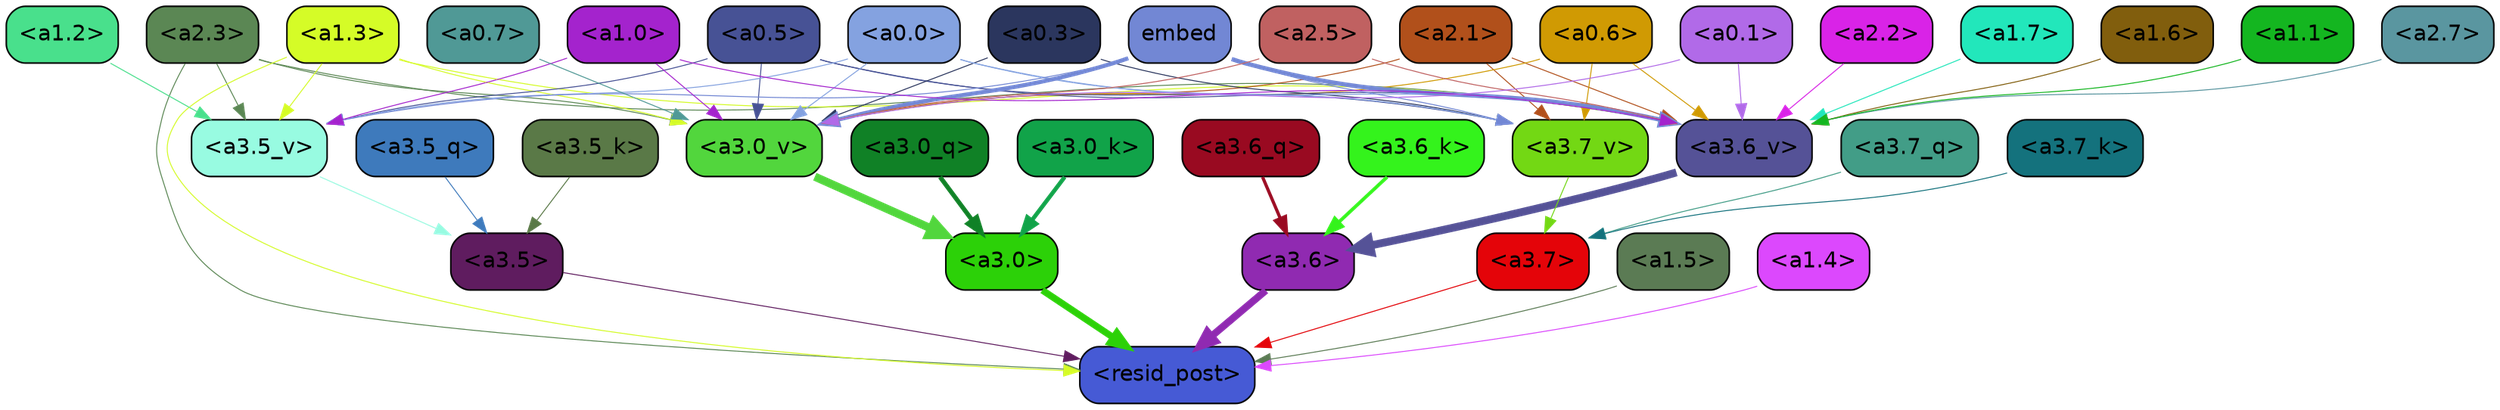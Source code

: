 strict digraph "" {
	graph [bgcolor=transparent,
		layout=dot,
		overlap=false,
		splines=true
	];
	"<a3.7>"	[color=black,
		fillcolor="#e40409",
		fontname=Helvetica,
		shape=box,
		style="filled, rounded"];
	"<resid_post>"	[color=black,
		fillcolor="#465ad5",
		fontname=Helvetica,
		shape=box,
		style="filled, rounded"];
	"<a3.7>" -> "<resid_post>"	[color="#e40409",
		penwidth=0.6239100098609924];
	"<a3.6>"	[color=black,
		fillcolor="#902ab1",
		fontname=Helvetica,
		shape=box,
		style="filled, rounded"];
	"<a3.6>" -> "<resid_post>"	[color="#902ab1",
		penwidth=4.569062113761902];
	"<a3.5>"	[color=black,
		fillcolor="#5f1c5f",
		fontname=Helvetica,
		shape=box,
		style="filled, rounded"];
	"<a3.5>" -> "<resid_post>"	[color="#5f1c5f",
		penwidth=0.6];
	"<a3.0>"	[color=black,
		fillcolor="#2cd108",
		fontname=Helvetica,
		shape=box,
		style="filled, rounded"];
	"<a3.0>" -> "<resid_post>"	[color="#2cd108",
		penwidth=4.283544182777405];
	"<a2.3>"	[color=black,
		fillcolor="#5b8754",
		fontname=Helvetica,
		shape=box,
		style="filled, rounded"];
	"<a2.3>" -> "<resid_post>"	[color="#5b8754",
		penwidth=0.6];
	"<a3.6_v>"	[color=black,
		fillcolor="#555297",
		fontname=Helvetica,
		shape=box,
		style="filled, rounded"];
	"<a2.3>" -> "<a3.6_v>"	[color="#5b8754",
		penwidth=0.6];
	"<a3.5_v>"	[color=black,
		fillcolor="#98fbe1",
		fontname=Helvetica,
		shape=box,
		style="filled, rounded"];
	"<a2.3>" -> "<a3.5_v>"	[color="#5b8754",
		penwidth=0.6];
	"<a3.0_v>"	[color=black,
		fillcolor="#52d63d",
		fontname=Helvetica,
		shape=box,
		style="filled, rounded"];
	"<a2.3>" -> "<a3.0_v>"	[color="#5b8754",
		penwidth=0.6];
	"<a1.5>"	[color=black,
		fillcolor="#5b7b54",
		fontname=Helvetica,
		shape=box,
		style="filled, rounded"];
	"<a1.5>" -> "<resid_post>"	[color="#5b7b54",
		penwidth=0.6];
	"<a1.4>"	[color=black,
		fillcolor="#dc48fd",
		fontname=Helvetica,
		shape=box,
		style="filled, rounded"];
	"<a1.4>" -> "<resid_post>"	[color="#dc48fd",
		penwidth=0.6];
	"<a1.3>"	[color=black,
		fillcolor="#d5fc27",
		fontname=Helvetica,
		shape=box,
		style="filled, rounded"];
	"<a1.3>" -> "<resid_post>"	[color="#d5fc27",
		penwidth=0.6];
	"<a1.3>" -> "<a3.6_v>"	[color="#d5fc27",
		penwidth=0.6];
	"<a1.3>" -> "<a3.5_v>"	[color="#d5fc27",
		penwidth=0.6];
	"<a1.3>" -> "<a3.0_v>"	[color="#d5fc27",
		penwidth=0.6];
	"<a3.7_q>"	[color=black,
		fillcolor="#429d87",
		fontname=Helvetica,
		shape=box,
		style="filled, rounded"];
	"<a3.7_q>" -> "<a3.7>"	[color="#429d87",
		penwidth=0.6];
	"<a3.6_q>"	[color=black,
		fillcolor="#990a21",
		fontname=Helvetica,
		shape=box,
		style="filled, rounded"];
	"<a3.6_q>" -> "<a3.6>"	[color="#990a21",
		penwidth=2.0344843566417694];
	"<a3.5_q>"	[color=black,
		fillcolor="#3e7abc",
		fontname=Helvetica,
		shape=box,
		style="filled, rounded"];
	"<a3.5_q>" -> "<a3.5>"	[color="#3e7abc",
		penwidth=0.6];
	"<a3.0_q>"	[color=black,
		fillcolor="#108126",
		fontname=Helvetica,
		shape=box,
		style="filled, rounded"];
	"<a3.0_q>" -> "<a3.0>"	[color="#108126",
		penwidth=2.863015294075012];
	"<a3.7_k>"	[color=black,
		fillcolor="#14727d",
		fontname=Helvetica,
		shape=box,
		style="filled, rounded"];
	"<a3.7_k>" -> "<a3.7>"	[color="#14727d",
		penwidth=0.6];
	"<a3.6_k>"	[color=black,
		fillcolor="#34f31c",
		fontname=Helvetica,
		shape=box,
		style="filled, rounded"];
	"<a3.6_k>" -> "<a3.6>"	[color="#34f31c",
		penwidth=2.1770318150520325];
	"<a3.5_k>"	[color=black,
		fillcolor="#5a7947",
		fontname=Helvetica,
		shape=box,
		style="filled, rounded"];
	"<a3.5_k>" -> "<a3.5>"	[color="#5a7947",
		penwidth=0.6];
	"<a3.0_k>"	[color=black,
		fillcolor="#11a349",
		fontname=Helvetica,
		shape=box,
		style="filled, rounded"];
	"<a3.0_k>" -> "<a3.0>"	[color="#11a349",
		penwidth=2.6323853135108948];
	"<a3.7_v>"	[color=black,
		fillcolor="#73d814",
		fontname=Helvetica,
		shape=box,
		style="filled, rounded"];
	"<a3.7_v>" -> "<a3.7>"	[color="#73d814",
		penwidth=0.6];
	"<a3.6_v>" -> "<a3.6>"	[color="#555297",
		penwidth=4.972373723983765];
	"<a3.5_v>" -> "<a3.5>"	[color="#98fbe1",
		penwidth=0.6];
	"<a3.0_v>" -> "<a3.0>"	[color="#52d63d",
		penwidth=5.1638524532318115];
	"<a2.1>"	[color=black,
		fillcolor="#b1501b",
		fontname=Helvetica,
		shape=box,
		style="filled, rounded"];
	"<a2.1>" -> "<a3.7_v>"	[color="#b1501b",
		penwidth=0.6];
	"<a2.1>" -> "<a3.6_v>"	[color="#b1501b",
		penwidth=0.6];
	"<a2.1>" -> "<a3.0_v>"	[color="#b1501b",
		penwidth=0.6];
	"<a0.6>"	[color=black,
		fillcolor="#d09a03",
		fontname=Helvetica,
		shape=box,
		style="filled, rounded"];
	"<a0.6>" -> "<a3.7_v>"	[color="#d09a03",
		penwidth=0.6];
	"<a0.6>" -> "<a3.6_v>"	[color="#d09a03",
		penwidth=0.6];
	"<a0.6>" -> "<a3.0_v>"	[color="#d09a03",
		penwidth=0.6];
	"<a0.5>"	[color=black,
		fillcolor="#475295",
		fontname=Helvetica,
		shape=box,
		style="filled, rounded"];
	"<a0.5>" -> "<a3.7_v>"	[color="#475295",
		penwidth=0.6];
	"<a0.5>" -> "<a3.6_v>"	[color="#475295",
		penwidth=0.6];
	"<a0.5>" -> "<a3.5_v>"	[color="#475295",
		penwidth=0.6];
	"<a0.5>" -> "<a3.0_v>"	[color="#475295",
		penwidth=0.6];
	"<a0.3>"	[color=black,
		fillcolor="#2b365e",
		fontname=Helvetica,
		shape=box,
		style="filled, rounded"];
	"<a0.3>" -> "<a3.7_v>"	[color="#2b365e",
		penwidth=0.6];
	"<a0.3>" -> "<a3.0_v>"	[color="#2b365e",
		penwidth=0.6];
	"<a0.0>"	[color=black,
		fillcolor="#84a2e0",
		fontname=Helvetica,
		shape=box,
		style="filled, rounded"];
	"<a0.0>" -> "<a3.7_v>"	[color="#84a2e0",
		penwidth=0.6];
	"<a0.0>" -> "<a3.6_v>"	[color="#84a2e0",
		penwidth=0.6];
	"<a0.0>" -> "<a3.5_v>"	[color="#84a2e0",
		penwidth=0.6];
	"<a0.0>" -> "<a3.0_v>"	[color="#84a2e0",
		penwidth=0.6];
	embed	[color=black,
		fillcolor="#7287d4",
		fontname=Helvetica,
		shape=box,
		style="filled, rounded"];
	embed -> "<a3.7_v>"	[color="#7287d4",
		penwidth=0.6];
	embed -> "<a3.6_v>"	[color="#7287d4",
		penwidth=2.7369276881217957];
	embed -> "<a3.5_v>"	[color="#7287d4",
		penwidth=0.6];
	embed -> "<a3.0_v>"	[color="#7287d4",
		penwidth=2.5778204202651978];
	"<a2.7>"	[color=black,
		fillcolor="#5a96a0",
		fontname=Helvetica,
		shape=box,
		style="filled, rounded"];
	"<a2.7>" -> "<a3.6_v>"	[color="#5a96a0",
		penwidth=0.6];
	"<a2.5>"	[color=black,
		fillcolor="#c06161",
		fontname=Helvetica,
		shape=box,
		style="filled, rounded"];
	"<a2.5>" -> "<a3.6_v>"	[color="#c06161",
		penwidth=0.6];
	"<a2.5>" -> "<a3.0_v>"	[color="#c06161",
		penwidth=0.6];
	"<a2.2>"	[color=black,
		fillcolor="#d923e7",
		fontname=Helvetica,
		shape=box,
		style="filled, rounded"];
	"<a2.2>" -> "<a3.6_v>"	[color="#d923e7",
		penwidth=0.6];
	"<a1.7>"	[color=black,
		fillcolor="#22e7bb",
		fontname=Helvetica,
		shape=box,
		style="filled, rounded"];
	"<a1.7>" -> "<a3.6_v>"	[color="#22e7bb",
		penwidth=0.6];
	"<a1.6>"	[color=black,
		fillcolor="#815e0d",
		fontname=Helvetica,
		shape=box,
		style="filled, rounded"];
	"<a1.6>" -> "<a3.6_v>"	[color="#815e0d",
		penwidth=0.6];
	"<a1.1>"	[color=black,
		fillcolor="#14b620",
		fontname=Helvetica,
		shape=box,
		style="filled, rounded"];
	"<a1.1>" -> "<a3.6_v>"	[color="#14b620",
		penwidth=0.6];
	"<a1.0>"	[color=black,
		fillcolor="#a423cd",
		fontname=Helvetica,
		shape=box,
		style="filled, rounded"];
	"<a1.0>" -> "<a3.6_v>"	[color="#a423cd",
		penwidth=0.6];
	"<a1.0>" -> "<a3.5_v>"	[color="#a423cd",
		penwidth=0.6];
	"<a1.0>" -> "<a3.0_v>"	[color="#a423cd",
		penwidth=0.6];
	"<a0.1>"	[color=black,
		fillcolor="#b16ae8",
		fontname=Helvetica,
		shape=box,
		style="filled, rounded"];
	"<a0.1>" -> "<a3.6_v>"	[color="#b16ae8",
		penwidth=0.6];
	"<a0.1>" -> "<a3.0_v>"	[color="#b16ae8",
		penwidth=0.6];
	"<a1.2>"	[color=black,
		fillcolor="#49e08c",
		fontname=Helvetica,
		shape=box,
		style="filled, rounded"];
	"<a1.2>" -> "<a3.5_v>"	[color="#49e08c",
		penwidth=0.6];
	"<a0.7>"	[color=black,
		fillcolor="#509996",
		fontname=Helvetica,
		shape=box,
		style="filled, rounded"];
	"<a0.7>" -> "<a3.0_v>"	[color="#509996",
		penwidth=0.6];
}
